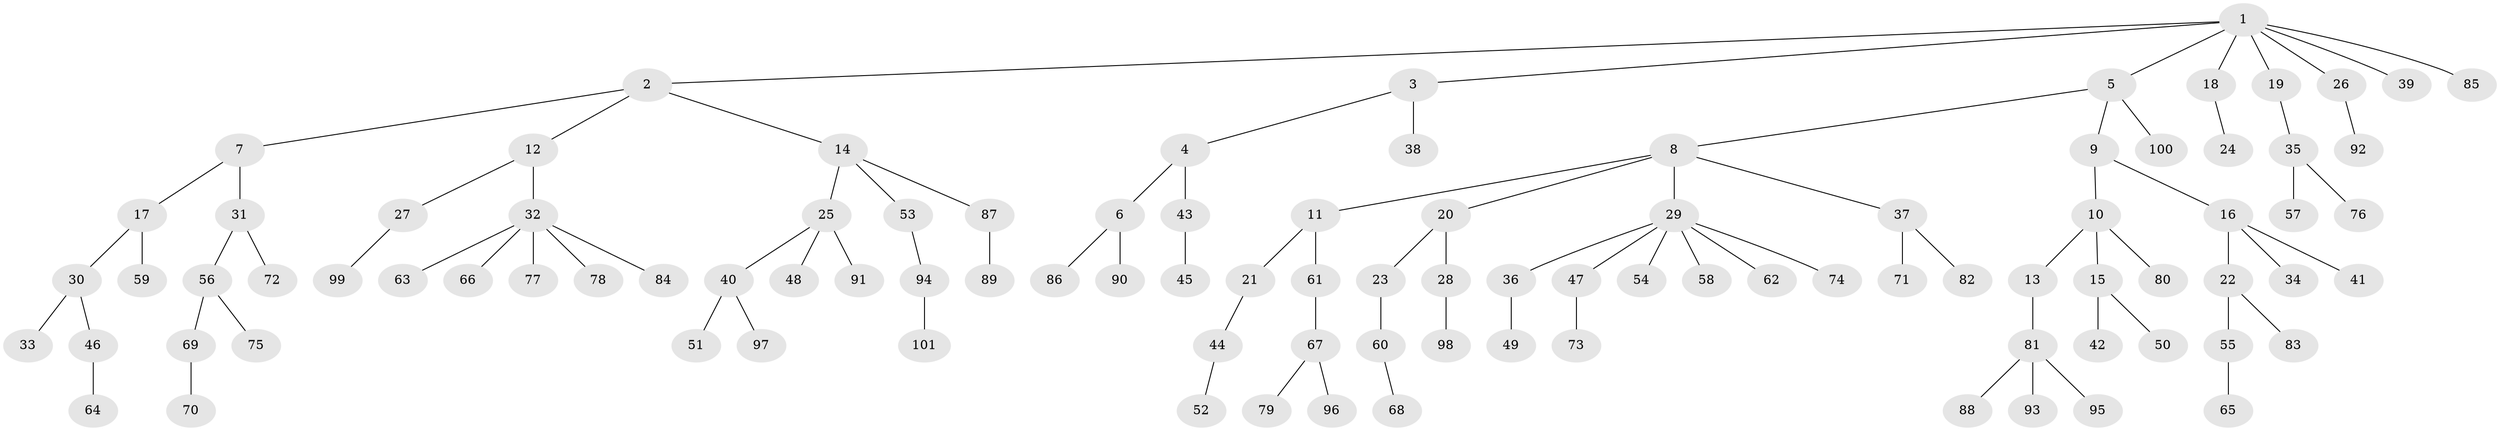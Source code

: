 // coarse degree distribution, {3: 0.11904761904761904, 1: 0.5714285714285714, 5: 0.07142857142857142, 2: 0.16666666666666666, 4: 0.047619047619047616, 6: 0.023809523809523808}
// Generated by graph-tools (version 1.1) at 2025/37/03/04/25 23:37:16]
// undirected, 101 vertices, 100 edges
graph export_dot {
  node [color=gray90,style=filled];
  1;
  2;
  3;
  4;
  5;
  6;
  7;
  8;
  9;
  10;
  11;
  12;
  13;
  14;
  15;
  16;
  17;
  18;
  19;
  20;
  21;
  22;
  23;
  24;
  25;
  26;
  27;
  28;
  29;
  30;
  31;
  32;
  33;
  34;
  35;
  36;
  37;
  38;
  39;
  40;
  41;
  42;
  43;
  44;
  45;
  46;
  47;
  48;
  49;
  50;
  51;
  52;
  53;
  54;
  55;
  56;
  57;
  58;
  59;
  60;
  61;
  62;
  63;
  64;
  65;
  66;
  67;
  68;
  69;
  70;
  71;
  72;
  73;
  74;
  75;
  76;
  77;
  78;
  79;
  80;
  81;
  82;
  83;
  84;
  85;
  86;
  87;
  88;
  89;
  90;
  91;
  92;
  93;
  94;
  95;
  96;
  97;
  98;
  99;
  100;
  101;
  1 -- 2;
  1 -- 3;
  1 -- 5;
  1 -- 18;
  1 -- 19;
  1 -- 26;
  1 -- 39;
  1 -- 85;
  2 -- 7;
  2 -- 12;
  2 -- 14;
  3 -- 4;
  3 -- 38;
  4 -- 6;
  4 -- 43;
  5 -- 8;
  5 -- 9;
  5 -- 100;
  6 -- 86;
  6 -- 90;
  7 -- 17;
  7 -- 31;
  8 -- 11;
  8 -- 20;
  8 -- 29;
  8 -- 37;
  9 -- 10;
  9 -- 16;
  10 -- 13;
  10 -- 15;
  10 -- 80;
  11 -- 21;
  11 -- 61;
  12 -- 27;
  12 -- 32;
  13 -- 81;
  14 -- 25;
  14 -- 53;
  14 -- 87;
  15 -- 42;
  15 -- 50;
  16 -- 22;
  16 -- 34;
  16 -- 41;
  17 -- 30;
  17 -- 59;
  18 -- 24;
  19 -- 35;
  20 -- 23;
  20 -- 28;
  21 -- 44;
  22 -- 55;
  22 -- 83;
  23 -- 60;
  25 -- 40;
  25 -- 48;
  25 -- 91;
  26 -- 92;
  27 -- 99;
  28 -- 98;
  29 -- 36;
  29 -- 47;
  29 -- 54;
  29 -- 58;
  29 -- 62;
  29 -- 74;
  30 -- 33;
  30 -- 46;
  31 -- 56;
  31 -- 72;
  32 -- 63;
  32 -- 66;
  32 -- 77;
  32 -- 78;
  32 -- 84;
  35 -- 57;
  35 -- 76;
  36 -- 49;
  37 -- 71;
  37 -- 82;
  40 -- 51;
  40 -- 97;
  43 -- 45;
  44 -- 52;
  46 -- 64;
  47 -- 73;
  53 -- 94;
  55 -- 65;
  56 -- 69;
  56 -- 75;
  60 -- 68;
  61 -- 67;
  67 -- 79;
  67 -- 96;
  69 -- 70;
  81 -- 88;
  81 -- 93;
  81 -- 95;
  87 -- 89;
  94 -- 101;
}
